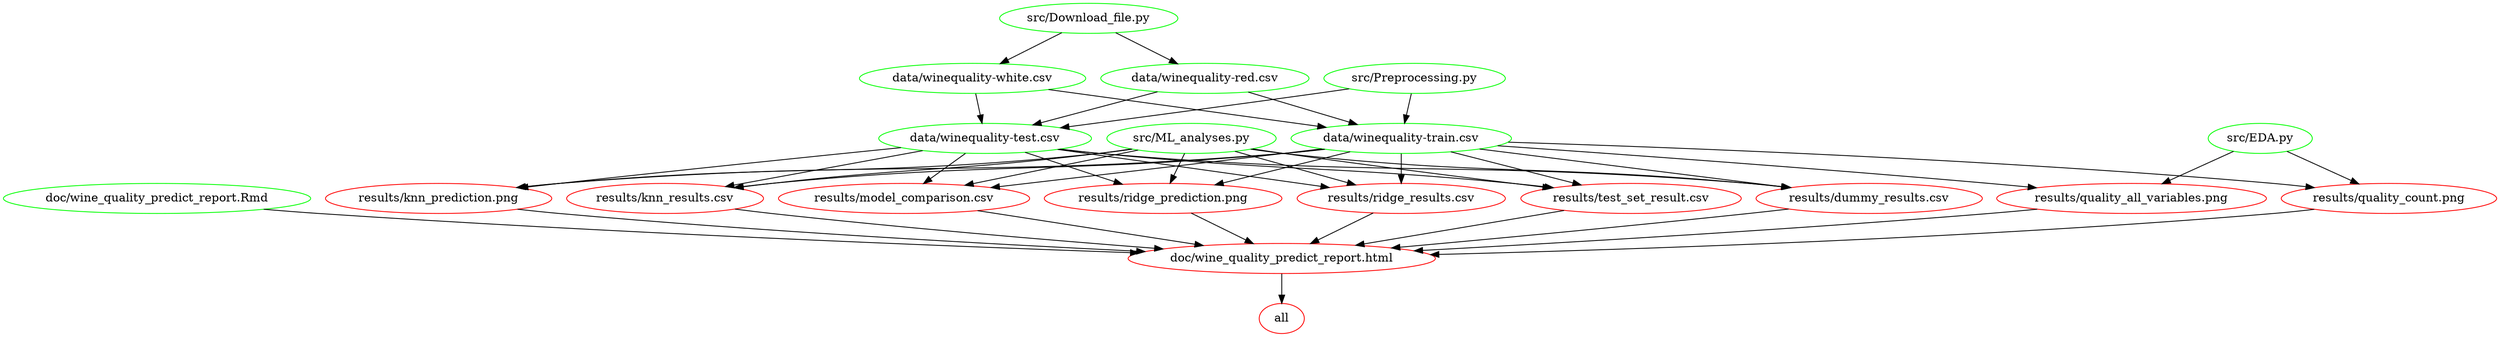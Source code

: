 digraph G {
n2[label="all", color="red"];
n11[label="data/winequality-red.csv", color="green"];
n14[label="data/winequality-test.csv", color="green"];
n7[label="data/winequality-train.csv", color="green"];
n9[label="data/winequality-white.csv", color="green"];
n4[label="doc/wine_quality_predict_report.Rmd", color="green"];
n3[label="doc/wine_quality_predict_report.html", color="red"];
n12[label="results/dummy_results.csv", color="red"];
n15[label="results/knn_prediction.png", color="red"];
n17[label="results/knn_results.csv", color="red"];
n20[label="results/model_comparison.csv", color="red"];
n16[label="results/quality_all_variables.png", color="red"];
n5[label="results/quality_count.png", color="red"];
n18[label="results/ridge_prediction.png", color="red"];
n19[label="results/ridge_results.csv", color="red"];
n21[label="results/test_set_result.csv", color="red"];
n10[label="src/Download_file.py", color="green"];
n6[label="src/EDA.py", color="green"];
n13[label="src/ML_analyses.py", color="green"];
n8[label="src/Preprocessing.py", color="green"];
n3 -> n2 ; 
n10 -> n11 ; 
n11 -> n14 ; 
n9 -> n14 ; 
n8 -> n14 ; 
n11 -> n7 ; 
n9 -> n7 ; 
n8 -> n7 ; 
n10 -> n9 ; 
n4 -> n3 ; 
n12 -> n3 ; 
n15 -> n3 ; 
n17 -> n3 ; 
n20 -> n3 ; 
n16 -> n3 ; 
n5 -> n3 ; 
n18 -> n3 ; 
n19 -> n3 ; 
n21 -> n3 ; 
n14 -> n12 ; 
n7 -> n12 ; 
n13 -> n12 ; 
n14 -> n15 ; 
n7 -> n15 ; 
n13 -> n15 ; 
n14 -> n17 ; 
n7 -> n17 ; 
n13 -> n17 ; 
n14 -> n20 ; 
n7 -> n20 ; 
n13 -> n20 ; 
n7 -> n16 ; 
n6 -> n16 ; 
n7 -> n5 ; 
n6 -> n5 ; 
n14 -> n18 ; 
n7 -> n18 ; 
n13 -> n18 ; 
n14 -> n19 ; 
n7 -> n19 ; 
n13 -> n19 ; 
n14 -> n21 ; 
n7 -> n21 ; 
n13 -> n21 ; 
}

